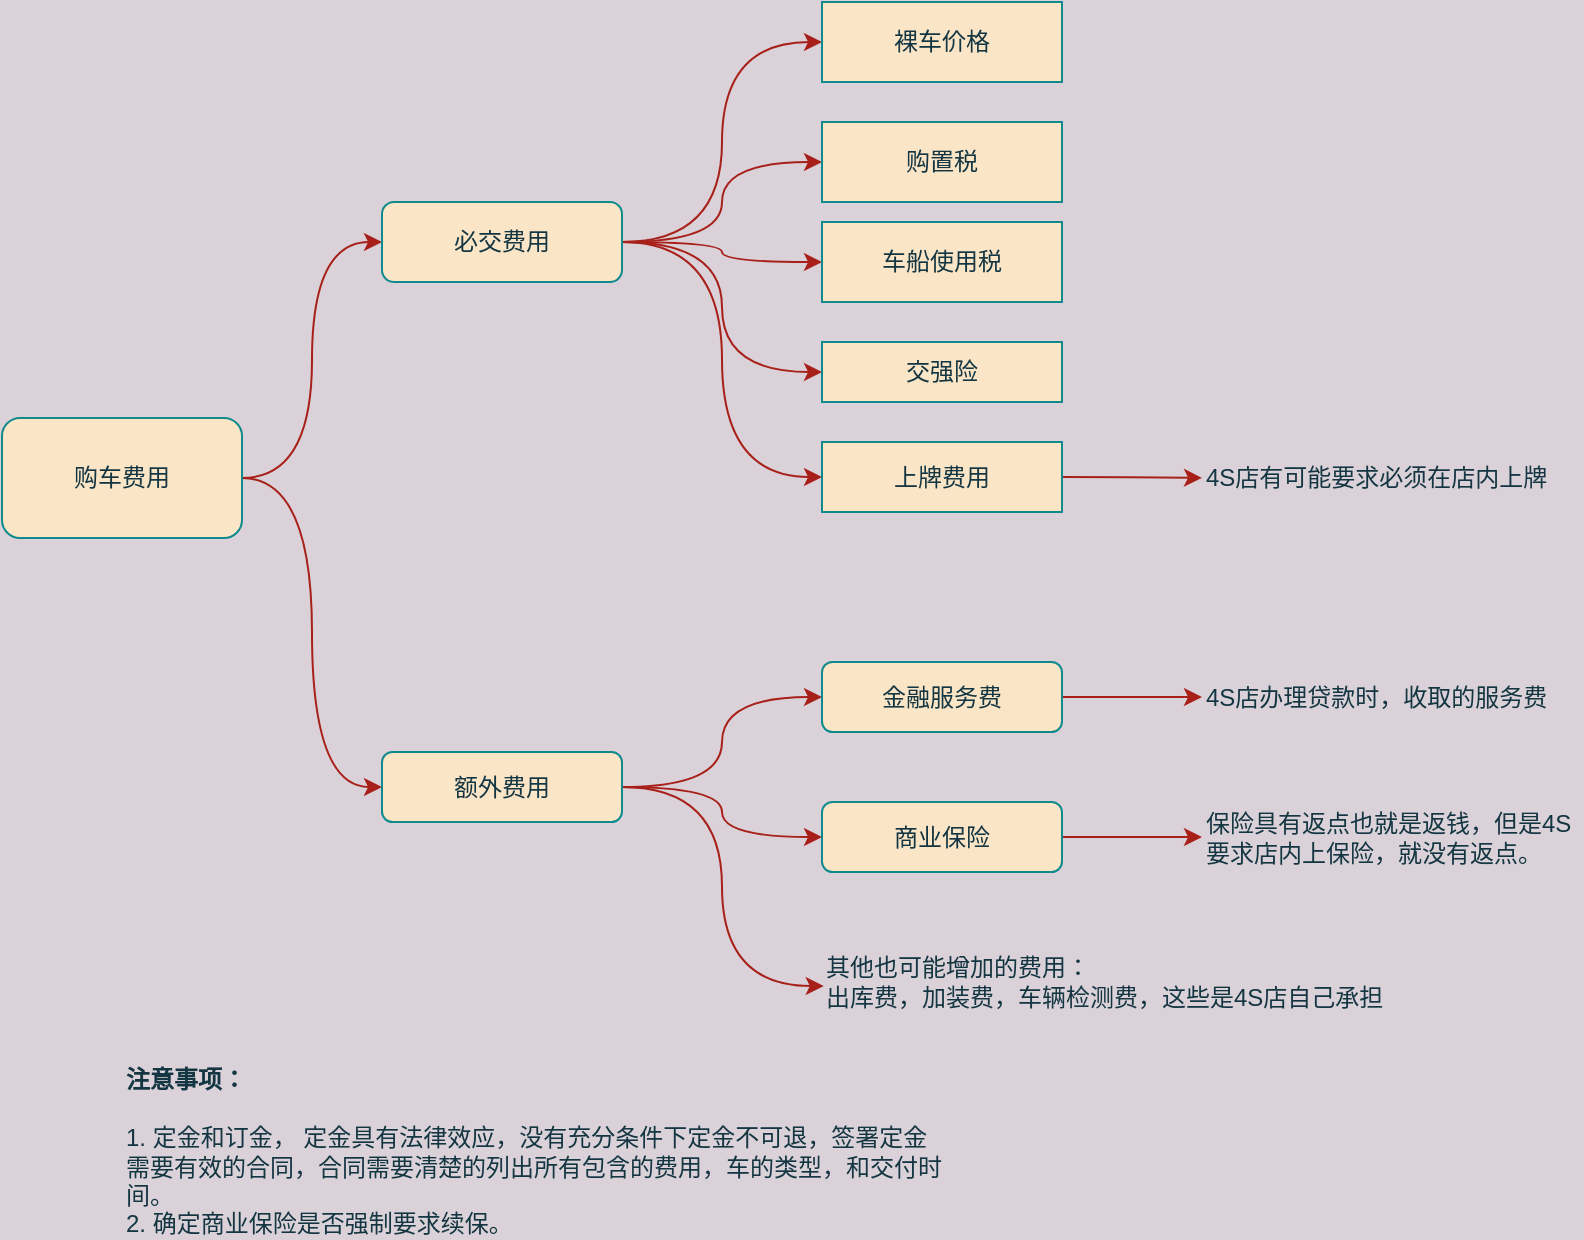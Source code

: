 <mxfile>
    <diagram id="VzBQ48YwR7fxbaenSnpH" name="Page-1">
        <mxGraphModel dx="1124" dy="790" grid="1" gridSize="10" guides="1" tooltips="1" connect="1" arrows="1" fold="1" page="1" pageScale="1" pageWidth="1100" pageHeight="850" background="#DAD2D8" math="0" shadow="0">
            <root>
                <mxCell id="0"/>
                <mxCell id="1" parent="0"/>
                <mxCell id="30" style="edgeStyle=orthogonalEdgeStyle;rounded=0;orthogonalLoop=1;jettySize=auto;html=1;entryX=0;entryY=0.5;entryDx=0;entryDy=0;curved=1;labelBackgroundColor=#DAD2D8;strokeColor=#A8201A;fontColor=#143642;" edge="1" parent="1" source="4" target="6">
                    <mxGeometry relative="1" as="geometry"/>
                </mxCell>
                <mxCell id="31" style="edgeStyle=orthogonalEdgeStyle;curved=1;rounded=0;orthogonalLoop=1;jettySize=auto;html=1;entryX=0;entryY=0.5;entryDx=0;entryDy=0;labelBackgroundColor=#DAD2D8;strokeColor=#A8201A;fontColor=#143642;" edge="1" parent="1" source="4" target="19">
                    <mxGeometry relative="1" as="geometry"/>
                </mxCell>
                <mxCell id="4" value="购车费用" style="rounded=1;whiteSpace=wrap;html=1;fillColor=#FAE5C7;strokeColor=#0F8B8D;fontColor=#143642;" vertex="1" parent="1">
                    <mxGeometry x="30" y="228" width="120" height="60" as="geometry"/>
                </mxCell>
                <mxCell id="32" style="edgeStyle=orthogonalEdgeStyle;curved=1;rounded=0;orthogonalLoop=1;jettySize=auto;html=1;entryX=0;entryY=0.5;entryDx=0;entryDy=0;labelBackgroundColor=#DAD2D8;strokeColor=#A8201A;fontColor=#143642;" edge="1" parent="1" source="6" target="12">
                    <mxGeometry relative="1" as="geometry"/>
                </mxCell>
                <mxCell id="33" style="edgeStyle=orthogonalEdgeStyle;curved=1;rounded=0;orthogonalLoop=1;jettySize=auto;html=1;entryX=0;entryY=0.5;entryDx=0;entryDy=0;labelBackgroundColor=#DAD2D8;strokeColor=#A8201A;fontColor=#143642;" edge="1" parent="1" source="6" target="13">
                    <mxGeometry relative="1" as="geometry"/>
                </mxCell>
                <mxCell id="34" style="edgeStyle=orthogonalEdgeStyle;curved=1;rounded=0;orthogonalLoop=1;jettySize=auto;html=1;entryX=0;entryY=0.5;entryDx=0;entryDy=0;labelBackgroundColor=#DAD2D8;strokeColor=#A8201A;fontColor=#143642;" edge="1" parent="1" source="6" target="14">
                    <mxGeometry relative="1" as="geometry"/>
                </mxCell>
                <mxCell id="35" style="edgeStyle=orthogonalEdgeStyle;curved=1;rounded=0;orthogonalLoop=1;jettySize=auto;html=1;entryX=0;entryY=0.5;entryDx=0;entryDy=0;labelBackgroundColor=#DAD2D8;strokeColor=#A8201A;fontColor=#143642;" edge="1" parent="1" source="6" target="15">
                    <mxGeometry relative="1" as="geometry"/>
                </mxCell>
                <mxCell id="36" style="edgeStyle=orthogonalEdgeStyle;curved=1;rounded=0;orthogonalLoop=1;jettySize=auto;html=1;entryX=0;entryY=0.5;entryDx=0;entryDy=0;labelBackgroundColor=#DAD2D8;strokeColor=#A8201A;fontColor=#143642;" edge="1" parent="1" source="6" target="16">
                    <mxGeometry relative="1" as="geometry"/>
                </mxCell>
                <mxCell id="6" value="必交费用" style="rounded=1;whiteSpace=wrap;html=1;fillColor=#FAE5C7;strokeColor=#0F8B8D;fontColor=#143642;" vertex="1" parent="1">
                    <mxGeometry x="220" y="120" width="120" height="40" as="geometry"/>
                </mxCell>
                <mxCell id="12" value="&lt;span&gt;裸车价格&lt;/span&gt;" style="rounded=0;whiteSpace=wrap;html=1;fillColor=#FAE5C7;strokeColor=#0F8B8D;fontColor=#143642;" vertex="1" parent="1">
                    <mxGeometry x="440" y="20" width="120" height="40" as="geometry"/>
                </mxCell>
                <mxCell id="13" value="购置税" style="rounded=0;whiteSpace=wrap;html=1;fillColor=#FAE5C7;strokeColor=#0F8B8D;fontColor=#143642;" vertex="1" parent="1">
                    <mxGeometry x="440" y="80" width="120" height="40" as="geometry"/>
                </mxCell>
                <mxCell id="14" value="车船使用税" style="rounded=0;whiteSpace=wrap;html=1;fillColor=#FAE5C7;strokeColor=#0F8B8D;fontColor=#143642;" vertex="1" parent="1">
                    <mxGeometry x="440" y="130" width="120" height="40" as="geometry"/>
                </mxCell>
                <mxCell id="15" value="交强险" style="rounded=0;whiteSpace=wrap;html=1;fillColor=#FAE5C7;strokeColor=#0F8B8D;fontColor=#143642;" vertex="1" parent="1">
                    <mxGeometry x="440" y="190" width="120" height="30" as="geometry"/>
                </mxCell>
                <mxCell id="40" style="edgeStyle=orthogonalEdgeStyle;curved=1;rounded=0;orthogonalLoop=1;jettySize=auto;html=1;entryX=0;entryY=0.5;entryDx=0;entryDy=0;labelBackgroundColor=#DAD2D8;strokeColor=#A8201A;fontColor=#143642;" edge="1" parent="1" source="16" target="24">
                    <mxGeometry relative="1" as="geometry"/>
                </mxCell>
                <mxCell id="16" value="上牌费用" style="rounded=0;whiteSpace=wrap;html=1;fillColor=#FAE5C7;strokeColor=#0F8B8D;fontColor=#143642;" vertex="1" parent="1">
                    <mxGeometry x="440" y="240" width="120" height="35" as="geometry"/>
                </mxCell>
                <mxCell id="37" style="edgeStyle=orthogonalEdgeStyle;curved=1;rounded=0;orthogonalLoop=1;jettySize=auto;html=1;entryX=0;entryY=0.5;entryDx=0;entryDy=0;labelBackgroundColor=#DAD2D8;strokeColor=#A8201A;fontColor=#143642;" edge="1" parent="1" source="19" target="21">
                    <mxGeometry relative="1" as="geometry"/>
                </mxCell>
                <mxCell id="38" style="edgeStyle=orthogonalEdgeStyle;curved=1;rounded=0;orthogonalLoop=1;jettySize=auto;html=1;labelBackgroundColor=#DAD2D8;strokeColor=#A8201A;fontColor=#143642;" edge="1" parent="1" source="19" target="23">
                    <mxGeometry relative="1" as="geometry"/>
                </mxCell>
                <mxCell id="42" style="edgeStyle=orthogonalEdgeStyle;curved=1;rounded=0;orthogonalLoop=1;jettySize=auto;html=1;entryX=0.003;entryY=0.567;entryDx=0;entryDy=0;entryPerimeter=0;labelBackgroundColor=#DAD2D8;strokeColor=#A8201A;fontColor=#143642;" edge="1" parent="1" source="19" target="29">
                    <mxGeometry relative="1" as="geometry"/>
                </mxCell>
                <mxCell id="19" value="额外费用" style="rounded=1;whiteSpace=wrap;html=1;fillColor=#FAE5C7;strokeColor=#0F8B8D;fontColor=#143642;" vertex="1" parent="1">
                    <mxGeometry x="220" y="395" width="120" height="35" as="geometry"/>
                </mxCell>
                <mxCell id="39" style="edgeStyle=orthogonalEdgeStyle;curved=1;rounded=0;orthogonalLoop=1;jettySize=auto;html=1;entryX=0;entryY=0.5;entryDx=0;entryDy=0;labelBackgroundColor=#DAD2D8;strokeColor=#A8201A;fontColor=#143642;" edge="1" parent="1" source="21" target="22">
                    <mxGeometry relative="1" as="geometry"/>
                </mxCell>
                <mxCell id="21" value="金融服务费" style="rounded=1;whiteSpace=wrap;html=1;fillColor=#FAE5C7;strokeColor=#0F8B8D;fontColor=#143642;" vertex="1" parent="1">
                    <mxGeometry x="440" y="350" width="120" height="35" as="geometry"/>
                </mxCell>
                <mxCell id="22" value="4S店办理贷款时，收取的服务费" style="text;html=1;strokeColor=none;fillColor=none;align=left;verticalAlign=middle;whiteSpace=wrap;rounded=0;fontColor=#143642;" vertex="1" parent="1">
                    <mxGeometry x="630" y="357.5" width="190" height="20" as="geometry"/>
                </mxCell>
                <mxCell id="41" style="edgeStyle=orthogonalEdgeStyle;curved=1;rounded=0;orthogonalLoop=1;jettySize=auto;html=1;entryX=0;entryY=0.5;entryDx=0;entryDy=0;labelBackgroundColor=#DAD2D8;strokeColor=#A8201A;fontColor=#143642;" edge="1" parent="1" source="23" target="27">
                    <mxGeometry relative="1" as="geometry"/>
                </mxCell>
                <mxCell id="23" value="商业保险" style="rounded=1;whiteSpace=wrap;html=1;fillColor=#FAE5C7;strokeColor=#0F8B8D;fontColor=#143642;" vertex="1" parent="1">
                    <mxGeometry x="440" y="420" width="120" height="35" as="geometry"/>
                </mxCell>
                <mxCell id="24" value="4S店有可能要求必须在店内上牌" style="text;html=1;strokeColor=none;fillColor=none;align=left;verticalAlign=middle;whiteSpace=wrap;rounded=0;fontColor=#143642;" vertex="1" parent="1">
                    <mxGeometry x="630" y="248" width="190" height="20" as="geometry"/>
                </mxCell>
                <mxCell id="27" value="保险具有返点也就是返钱，但是4S要求店内上保险，就没有返点。" style="text;html=1;strokeColor=none;fillColor=none;align=left;verticalAlign=middle;whiteSpace=wrap;rounded=0;fontColor=#143642;" vertex="1" parent="1">
                    <mxGeometry x="630" y="427.5" width="190" height="20" as="geometry"/>
                </mxCell>
                <mxCell id="29" value="&lt;span&gt;其他也可能增加的费用：&lt;br&gt;出库费，加装费，车辆检测费，这些是4S店自己承担&lt;/span&gt;" style="text;html=1;align=left;verticalAlign=middle;resizable=0;points=[];autosize=1;strokeColor=none;fontColor=#143642;" vertex="1" parent="1">
                    <mxGeometry x="440" y="495" width="290" height="30" as="geometry"/>
                </mxCell>
                <mxCell id="43" value="&lt;b&gt;注意事项：&lt;/b&gt;&lt;br&gt;&lt;br&gt;1. 定金和订金， 定金具有法律效应，没有充分条件下定金不可退，签署定金需要有效的合同，合同需要清楚的列出所有包含的费用，车的类型，和交付时间。&lt;br&gt;2. 确定商业保险是否强制要求续保。" style="text;html=1;strokeColor=none;fillColor=none;align=left;verticalAlign=middle;whiteSpace=wrap;rounded=0;sketch=0;fontColor=#143642;" vertex="1" parent="1">
                    <mxGeometry x="90" y="570" width="410" height="50" as="geometry"/>
                </mxCell>
            </root>
        </mxGraphModel>
    </diagram>
</mxfile>